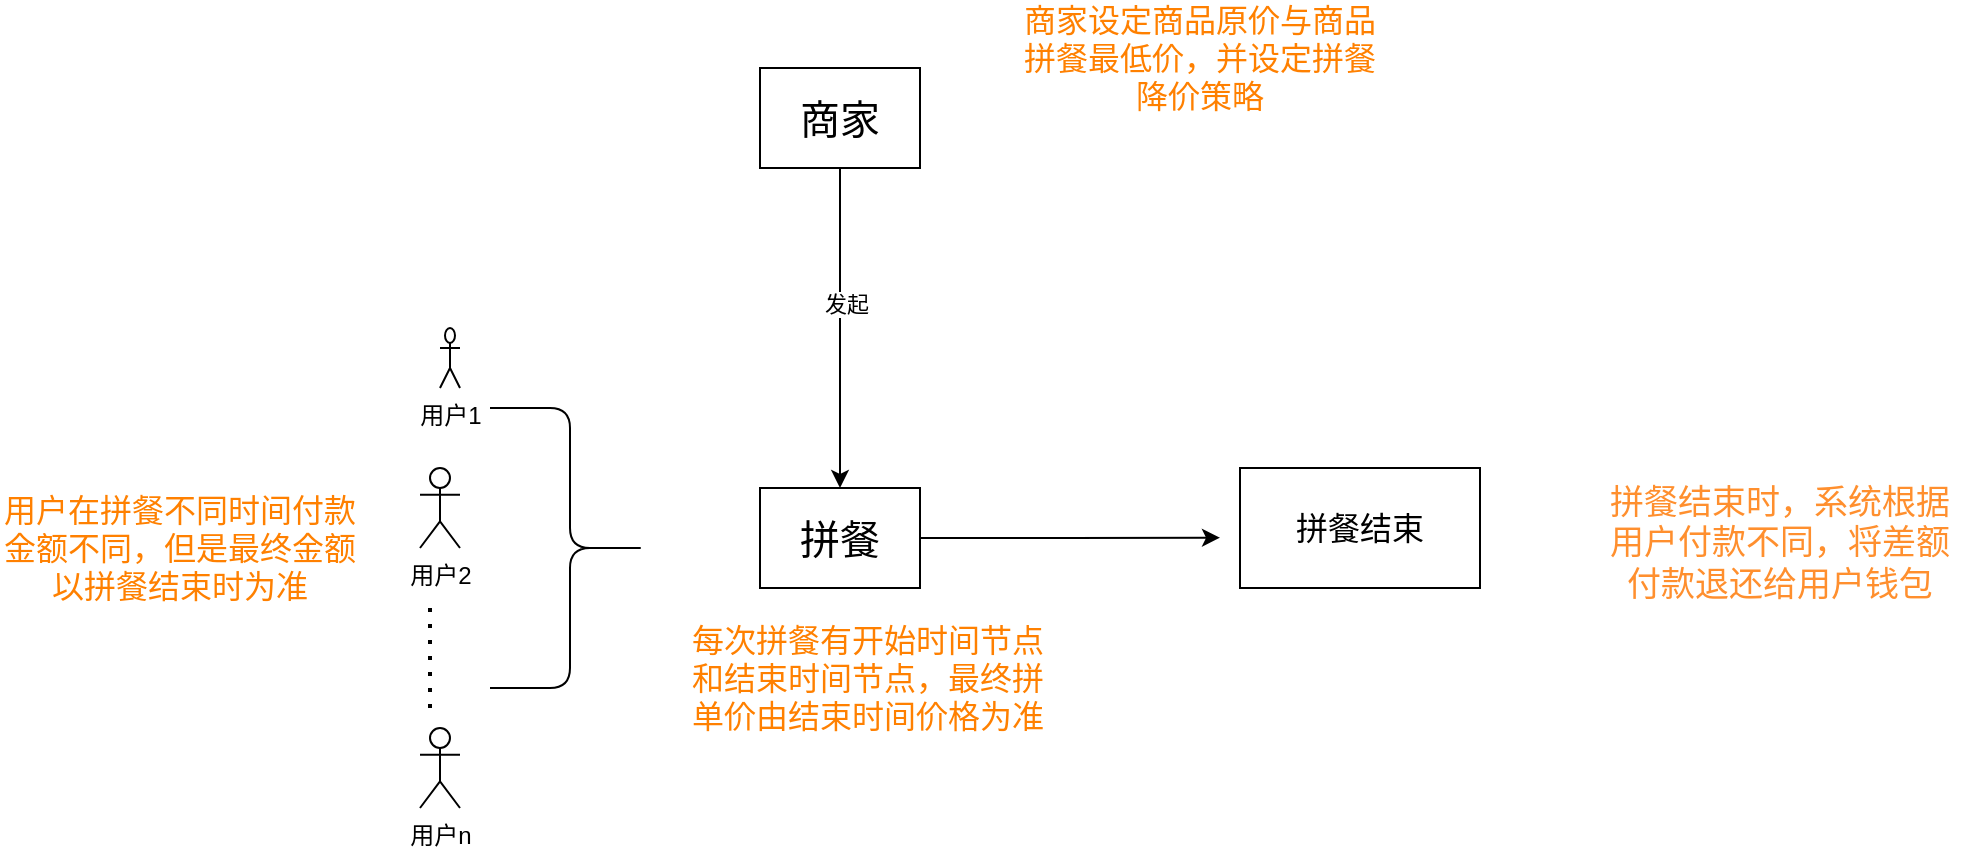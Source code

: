 <mxfile version="22.0.4" type="github">
  <diagram name="第 1 页" id="azA1Pkqwki4tSz2V3nyo">
    <mxGraphModel dx="2022" dy="701" grid="1" gridSize="10" guides="1" tooltips="1" connect="1" arrows="1" fold="1" page="1" pageScale="1" pageWidth="827" pageHeight="1169" math="0" shadow="0">
      <root>
        <mxCell id="0" />
        <mxCell id="1" parent="0" />
        <mxCell id="8l3BvuAPzUP2f6cTjcK8-17" style="edgeStyle=orthogonalEdgeStyle;rounded=0;orthogonalLoop=1;jettySize=auto;html=1;exitX=1;exitY=0.5;exitDx=0;exitDy=0;" edge="1" parent="1" source="8l3BvuAPzUP2f6cTjcK8-1">
          <mxGeometry relative="1" as="geometry">
            <mxPoint x="590" y="304.833" as="targetPoint" />
          </mxGeometry>
        </mxCell>
        <mxCell id="8l3BvuAPzUP2f6cTjcK8-1" value="&lt;font style=&quot;font-size: 20px;&quot;&gt;拼餐&lt;/font&gt;" style="rounded=0;whiteSpace=wrap;html=1;" vertex="1" parent="1">
          <mxGeometry x="360" y="280" width="80" height="50" as="geometry" />
        </mxCell>
        <mxCell id="8l3BvuAPzUP2f6cTjcK8-3" value="" style="edgeStyle=orthogonalEdgeStyle;rounded=0;orthogonalLoop=1;jettySize=auto;html=1;" edge="1" parent="1" source="8l3BvuAPzUP2f6cTjcK8-2" target="8l3BvuAPzUP2f6cTjcK8-1">
          <mxGeometry relative="1" as="geometry" />
        </mxCell>
        <mxCell id="8l3BvuAPzUP2f6cTjcK8-4" value="发起" style="edgeLabel;html=1;align=center;verticalAlign=middle;resizable=0;points=[];" vertex="1" connectable="0" parent="8l3BvuAPzUP2f6cTjcK8-3">
          <mxGeometry x="-0.148" y="3" relative="1" as="geometry">
            <mxPoint as="offset" />
          </mxGeometry>
        </mxCell>
        <mxCell id="8l3BvuAPzUP2f6cTjcK8-2" value="&lt;font style=&quot;font-size: 20px;&quot;&gt;商家&lt;/font&gt;" style="rounded=0;whiteSpace=wrap;html=1;" vertex="1" parent="1">
          <mxGeometry x="360" y="70" width="80" height="50" as="geometry" />
        </mxCell>
        <mxCell id="8l3BvuAPzUP2f6cTjcK8-5" value="&lt;font color=&quot;#ff8000&quot; style=&quot;font-size: 16px;&quot;&gt;商家设定商品原价与商品拼餐最低价，并设定拼餐降价策略&lt;/font&gt;" style="text;html=1;strokeColor=none;fillColor=none;align=center;verticalAlign=middle;whiteSpace=wrap;rounded=0;" vertex="1" parent="1">
          <mxGeometry x="490" y="40" width="180" height="50" as="geometry" />
        </mxCell>
        <mxCell id="8l3BvuAPzUP2f6cTjcK8-6" value="用户1" style="shape=umlActor;verticalLabelPosition=bottom;verticalAlign=top;html=1;outlineConnect=0;" vertex="1" parent="1">
          <mxGeometry x="200" y="200" width="10" height="30" as="geometry" />
        </mxCell>
        <mxCell id="8l3BvuAPzUP2f6cTjcK8-7" value="用户2" style="shape=umlActor;verticalLabelPosition=bottom;verticalAlign=top;html=1;outlineConnect=0;" vertex="1" parent="1">
          <mxGeometry x="190" y="270" width="20" height="40" as="geometry" />
        </mxCell>
        <mxCell id="8l3BvuAPzUP2f6cTjcK8-10" value="用户n" style="shape=umlActor;verticalLabelPosition=bottom;verticalAlign=top;html=1;outlineConnect=0;" vertex="1" parent="1">
          <mxGeometry x="190" y="400" width="20" height="40" as="geometry" />
        </mxCell>
        <mxCell id="8l3BvuAPzUP2f6cTjcK8-11" value="" style="endArrow=none;dashed=1;html=1;dashPattern=1 3;strokeWidth=2;rounded=0;" edge="1" parent="1">
          <mxGeometry width="50" height="50" relative="1" as="geometry">
            <mxPoint x="195" y="390" as="sourcePoint" />
            <mxPoint x="195" y="340" as="targetPoint" />
          </mxGeometry>
        </mxCell>
        <mxCell id="8l3BvuAPzUP2f6cTjcK8-12" value="" style="shape=curlyBracket;whiteSpace=wrap;html=1;rounded=1;flipH=1;labelPosition=right;verticalLabelPosition=middle;align=left;verticalAlign=middle;" vertex="1" parent="1">
          <mxGeometry x="225" y="240" width="80" height="140" as="geometry" />
        </mxCell>
        <mxCell id="8l3BvuAPzUP2f6cTjcK8-14" value="&lt;font color=&quot;#ff8000&quot; style=&quot;font-size: 16px;&quot;&gt;每次拼餐有开始时间节点和结束时间节点，最终拼单价由结束时间价格为准&lt;/font&gt;" style="text;html=1;strokeColor=none;fillColor=none;align=center;verticalAlign=middle;whiteSpace=wrap;rounded=0;" vertex="1" parent="1">
          <mxGeometry x="324" y="350" width="180" height="50" as="geometry" />
        </mxCell>
        <mxCell id="8l3BvuAPzUP2f6cTjcK8-16" value="&lt;font style=&quot;font-size: 16px;&quot;&gt;拼餐结束&lt;/font&gt;" style="rounded=0;whiteSpace=wrap;html=1;" vertex="1" parent="1">
          <mxGeometry x="600" y="270" width="120" height="60" as="geometry" />
        </mxCell>
        <mxCell id="8l3BvuAPzUP2f6cTjcK8-19" value="&lt;font color=&quot;#ff8f2e&quot; style=&quot;font-size: 17px;&quot;&gt;拼餐结束时，系统根据用户付款不同，将差额付款退还给用户钱包&lt;/font&gt;" style="text;html=1;strokeColor=none;fillColor=none;align=center;verticalAlign=middle;whiteSpace=wrap;rounded=0;" vertex="1" parent="1">
          <mxGeometry x="780" y="275" width="180" height="65" as="geometry" />
        </mxCell>
        <mxCell id="8l3BvuAPzUP2f6cTjcK8-20" value="&lt;font color=&quot;#ff8000&quot; style=&quot;font-size: 16px;&quot;&gt;用户在拼餐不同时间付款金额不同，但是最终金额以拼餐结束时为准&lt;/font&gt;" style="text;html=1;strokeColor=none;fillColor=none;align=center;verticalAlign=middle;whiteSpace=wrap;rounded=0;" vertex="1" parent="1">
          <mxGeometry x="-20" y="285" width="180" height="50" as="geometry" />
        </mxCell>
      </root>
    </mxGraphModel>
  </diagram>
</mxfile>
